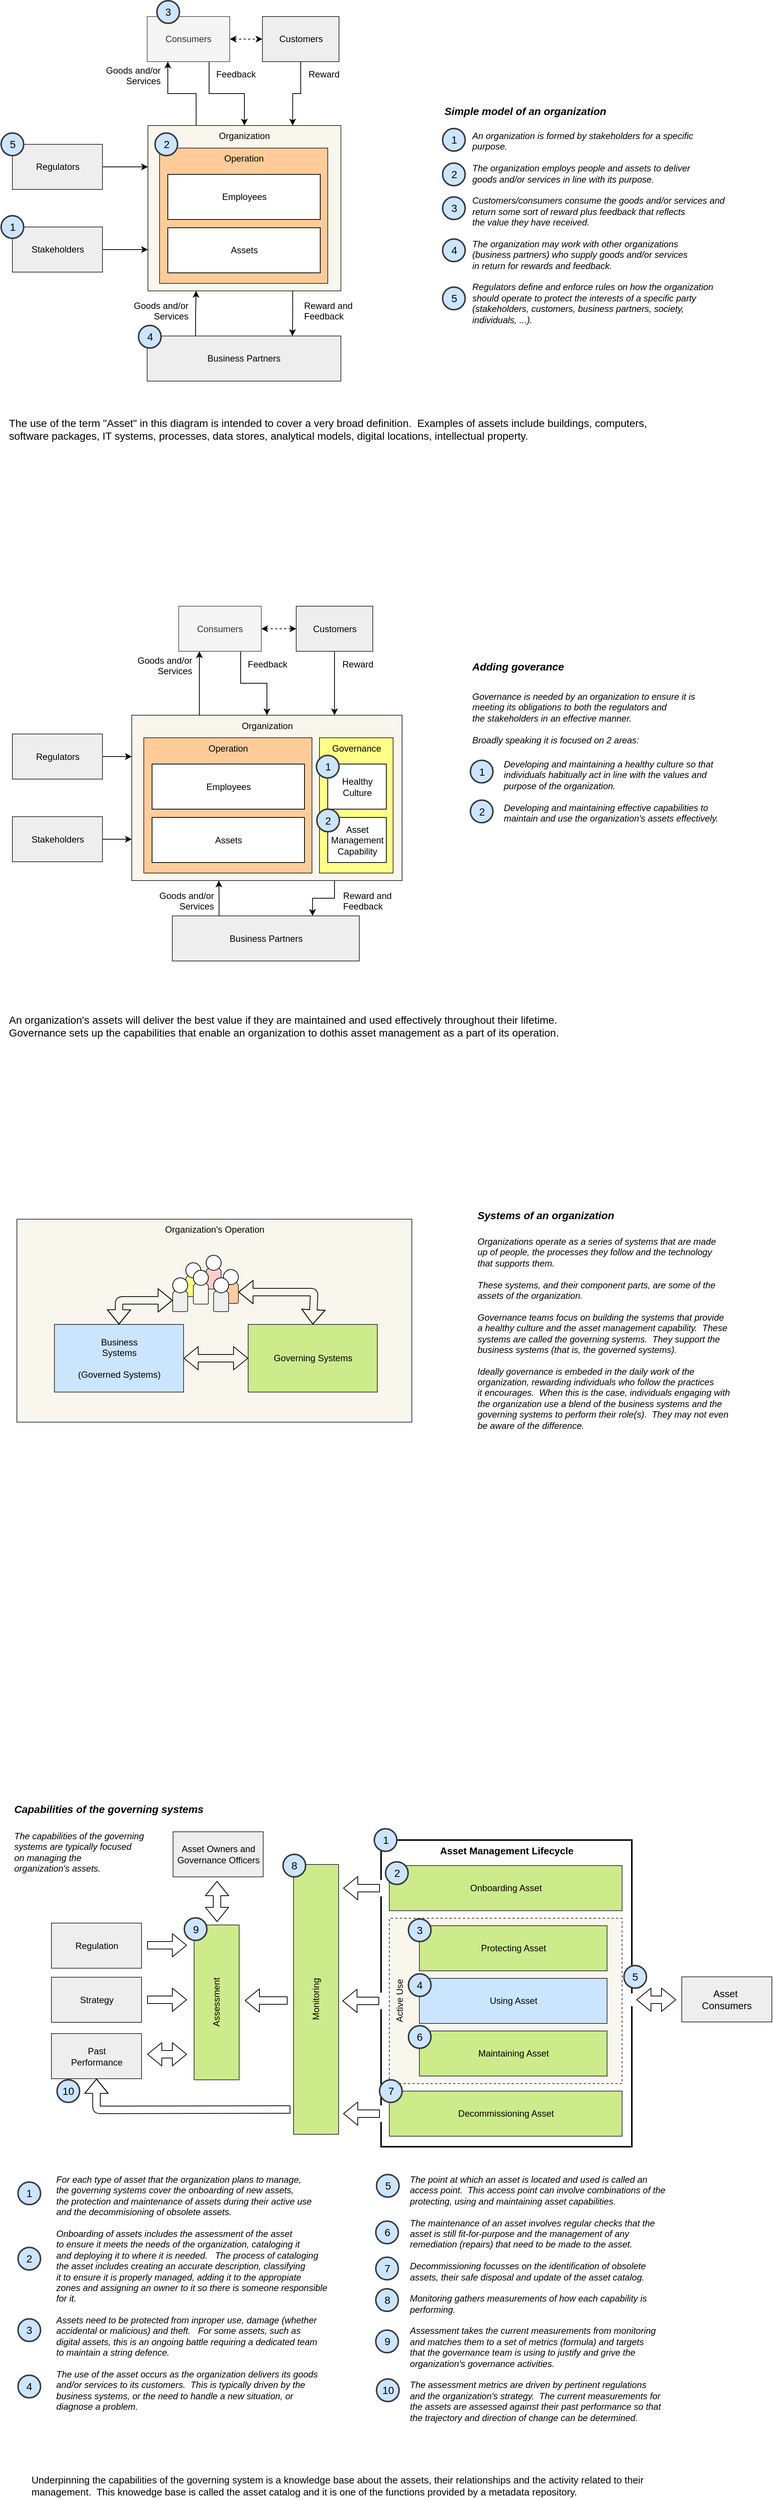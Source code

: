 <mxfile version="10.6.7" type="device"><diagram id="cwE5xwwOOSjMyfCHXkAS" name="Inside Governing Systems"><mxGraphModel dx="1074" dy="-262" grid="1" gridSize="10" guides="1" tooltips="1" connect="1" arrows="1" fold="1" page="1" pageScale="1" pageWidth="1169" pageHeight="827" math="0" shadow="0"><root><mxCell id="0"/><mxCell id="1" parent="0"/><mxCell id="BjvAErjc32F0_yXWvWnv-194" style="edgeStyle=orthogonalEdgeStyle;rounded=0;orthogonalLoop=1;jettySize=auto;html=1;exitX=0.5;exitY=1;exitDx=0;exitDy=0;entryX=0.75;entryY=0;entryDx=0;entryDy=0;startArrow=none;startFill=0;strokeColor=#000000;fontSize=13;" parent="1" source="BjvAErjc32F0_yXWvWnv-193" target="BjvAErjc32F0_yXWvWnv-106" edge="1"><mxGeometry relative="1" as="geometry"/></mxCell><mxCell id="BjvAErjc32F0_yXWvWnv-193" value="Customers" style="rounded=0;whiteSpace=wrap;html=1;strokeColor=#36393d;strokeWidth=1;fillColor=#eeeeee;align=center;spacingRight=0;" parent="1" vertex="1"><mxGeometry x="436.5" y="1000" width="102" height="60" as="geometry"/></mxCell><mxCell id="BjvAErjc32F0_yXWvWnv-163" value="" style="shape=flexArrow;endArrow=classic;startArrow=classic;html=1;strokeColor=#000000;fontSize=13;entryX=0.5;entryY=0;entryDx=0;entryDy=0;" parent="1" source="BjvAErjc32F0_yXWvWnv-166" target="BjvAErjc32F0_yXWvWnv-165" edge="1"><mxGeometry width="50" height="50" relative="1" as="geometry"><mxPoint x="192.5" y="4140.5" as="sourcePoint"/><mxPoint x="242.5" y="4090.5" as="targetPoint"/></mxGeometry></mxCell><mxCell id="BjvAErjc32F0_yXWvWnv-165" value="" style="rounded=0;whiteSpace=wrap;html=1;strokeColor=none;strokeWidth=1;fontSize=13;align=center;" parent="1" vertex="1"><mxGeometry x="356" y="3535" width="40" height="20" as="geometry"/></mxCell><mxCell id="BjvAErjc32F0_yXWvWnv-166" value="" style="rounded=0;whiteSpace=wrap;html=1;strokeColor=none;strokeWidth=1;fontSize=13;align=center;" parent="1" vertex="1"><mxGeometry x="356" y="3460.5" width="40" height="20" as="geometry"/></mxCell><mxCell id="BjvAErjc32F0_yXWvWnv-161" value="Asset Management Lifecycle" style="rounded=0;whiteSpace=wrap;html=1;strokeColor=#000000;strokeWidth=2;fontSize=13;align=center;verticalAlign=top;fontStyle=1" parent="1" vertex="1"><mxGeometry x="594.5" y="3426" width="334" height="408" as="geometry"/></mxCell><mxCell id="BjvAErjc32F0_yXWvWnv-126" value="Organization's Operation" style="rounded=0;whiteSpace=wrap;html=1;strokeColor=#36393d;strokeWidth=1;verticalAlign=top;fillColor=#f9f7ed;" parent="1" vertex="1"><mxGeometry x="109.5" y="2600" width="526" height="270" as="geometry"/></mxCell><mxCell id="BjvAErjc32F0_yXWvWnv-67" value="" style="strokeWidth=1;html=1;shape=mxgraph.flowchart.delay;whiteSpace=wrap;rotation=-90;fillColor=#ffcc99;strokeColor=#36393d;" parent="1" vertex="1"><mxGeometry x="379.5" y="2687" width="30" height="20" as="geometry"/></mxCell><mxCell id="BjvAErjc32F0_yXWvWnv-68" value="" style="ellipse;whiteSpace=wrap;html=1;aspect=fixed;strokeColor=#000000;" parent="1" vertex="1"><mxGeometry x="384.5" y="2667" width="20" height="20" as="geometry"/></mxCell><mxCell id="BjvAErjc32F0_yXWvWnv-63" value="" style="strokeWidth=1;html=1;shape=mxgraph.flowchart.delay;whiteSpace=wrap;rotation=-90;fillColor=#ffcccc;strokeColor=#36393d;" parent="1" vertex="1"><mxGeometry x="356.5" y="2668" width="30" height="20" as="geometry"/></mxCell><mxCell id="BjvAErjc32F0_yXWvWnv-64" value="" style="ellipse;whiteSpace=wrap;html=1;aspect=fixed;strokeColor=#000000;" parent="1" vertex="1"><mxGeometry x="361.5" y="2648" width="20" height="20" as="geometry"/></mxCell><mxCell id="BjvAErjc32F0_yXWvWnv-50" value="" style="rounded=0;whiteSpace=wrap;html=1;rotation=-90;strokeColor=none;" parent="1" vertex="1"><mxGeometry x="589.5" y="3482.5" width="22" height="15" as="geometry"/></mxCell><mxCell id="BjvAErjc32F0_yXWvWnv-51" value="" style="shape=flexArrow;endArrow=classic;html=1;entryX=0.5;entryY=1;entryDx=0;entryDy=0;exitX=0.5;exitY=0;exitDx=0;exitDy=0;strokeColor=#000000;" parent="1" source="BjvAErjc32F0_yXWvWnv-50" target="BjvAErjc32F0_yXWvWnv-52" edge="1"><mxGeometry width="50" height="50" relative="1" as="geometry"><mxPoint x="556.5" y="3371" as="sourcePoint"/><mxPoint x="613.5" y="3371" as="targetPoint"/></mxGeometry></mxCell><mxCell id="BjvAErjc32F0_yXWvWnv-52" value="" style="rounded=0;whiteSpace=wrap;html=1;rotation=-90;strokeColor=none;" parent="1" vertex="1"><mxGeometry x="525.5" y="3482.5" width="22" height="15" as="geometry"/></mxCell><mxCell id="BjvAErjc32F0_yXWvWnv-47" value="" style="rounded=0;whiteSpace=wrap;html=1;rotation=-90;strokeColor=none;" parent="1" vertex="1"><mxGeometry x="588.5" y="3632.5" width="22" height="15" as="geometry"/></mxCell><mxCell id="BjvAErjc32F0_yXWvWnv-48" value="" style="shape=flexArrow;endArrow=classic;html=1;entryX=0.5;entryY=1;entryDx=0;entryDy=0;exitX=0.5;exitY=0;exitDx=0;exitDy=0;strokeColor=#000000;" parent="1" source="BjvAErjc32F0_yXWvWnv-47" target="BjvAErjc32F0_yXWvWnv-49" edge="1"><mxGeometry width="50" height="50" relative="1" as="geometry"><mxPoint x="555.5" y="3521" as="sourcePoint"/><mxPoint x="612.5" y="3521" as="targetPoint"/></mxGeometry></mxCell><mxCell id="BjvAErjc32F0_yXWvWnv-49" value="" style="rounded=0;whiteSpace=wrap;html=1;rotation=-90;strokeColor=none;" parent="1" vertex="1"><mxGeometry x="524.5" y="3632.5" width="22" height="15" as="geometry"/></mxCell><mxCell id="BjvAErjc32F0_yXWvWnv-17" value="" style="rounded=0;whiteSpace=wrap;html=1;rotation=-90;strokeColor=none;" parent="1" vertex="1"><mxGeometry x="260.5" y="3632" width="290" height="15" as="geometry"/></mxCell><mxCell id="BjvAErjc32F0_yXWvWnv-18" value="" style="rounded=0;whiteSpace=wrap;html=1;rotation=-90;strokeColor=none;" parent="1" vertex="1"><mxGeometry x="332.5" y="3632" width="290" height="15" as="geometry"/></mxCell><mxCell id="BjvAErjc32F0_yXWvWnv-31" value="" style="rounded=0;whiteSpace=wrap;html=1;rotation=-90;strokeColor=none;" parent="1" vertex="1"><mxGeometry x="589.5" y="3782.5" width="22" height="15" as="geometry"/></mxCell><mxCell id="BjvAErjc32F0_yXWvWnv-32" value="" style="shape=flexArrow;endArrow=classic;html=1;entryX=0.5;entryY=1;entryDx=0;entryDy=0;exitX=0.5;exitY=0;exitDx=0;exitDy=0;strokeColor=#000000;" parent="1" source="BjvAErjc32F0_yXWvWnv-31" target="BjvAErjc32F0_yXWvWnv-33" edge="1"><mxGeometry width="50" height="50" relative="1" as="geometry"><mxPoint x="556.5" y="3671" as="sourcePoint"/><mxPoint x="613.5" y="3671" as="targetPoint"/></mxGeometry></mxCell><mxCell id="BjvAErjc32F0_yXWvWnv-33" value="" style="rounded=0;whiteSpace=wrap;html=1;rotation=-90;strokeColor=none;" parent="1" vertex="1"><mxGeometry x="525.5" y="3782.5" width="22" height="15" as="geometry"/></mxCell><mxCell id="BjvAErjc32F0_yXWvWnv-9" value="" style="rounded=0;whiteSpace=wrap;html=1;rotation=-90;strokeColor=none;" parent="1" vertex="1"><mxGeometry x="130.5" y="3631" width="290" height="15" as="geometry"/></mxCell><mxCell id="BjvAErjc32F0_yXWvWnv-1" value="Onboarding Asset" style="rounded=0;whiteSpace=wrap;html=1;fillColor=#cdeb8b;strokeColor=#36393d;" parent="1" vertex="1"><mxGeometry x="605.5" y="3460" width="310" height="60" as="geometry"/></mxCell><mxCell id="BjvAErjc32F0_yXWvWnv-2" value="Decommissioning Asset" style="rounded=0;whiteSpace=wrap;html=1;fillColor=#cdeb8b;strokeColor=#36393d;" parent="1" vertex="1"><mxGeometry x="605.5" y="3760" width="310" height="60" as="geometry"/></mxCell><mxCell id="BjvAErjc32F0_yXWvWnv-3" value="Active Use" style="rounded=0;whiteSpace=wrap;html=1;verticalAlign=top;dashed=1;rotation=-90;fillColor=#f9f7ed;strokeColor=#36393d;" parent="1" vertex="1"><mxGeometry x="650.5" y="3485" width="220" height="310" as="geometry"/></mxCell><mxCell id="BjvAErjc32F0_yXWvWnv-5" value="" style="shape=flexArrow;endArrow=classic;html=1;entryX=0.75;entryY=0;entryDx=0;entryDy=0;exitX=0.75;exitY=1;exitDx=0;exitDy=0;" parent="1" source="BjvAErjc32F0_yXWvWnv-9" target="BjvAErjc32F0_yXWvWnv-12" edge="1"><mxGeometry width="50" height="50" relative="1" as="geometry"><mxPoint x="348.5" y="3853.5" as="sourcePoint"/><mxPoint x="398.5" y="3803.5" as="targetPoint"/></mxGeometry></mxCell><mxCell id="BjvAErjc32F0_yXWvWnv-6" value="Regulation" style="rounded=0;whiteSpace=wrap;html=1;fillColor=#eeeeee;strokeColor=#36393d;" parent="1" vertex="1"><mxGeometry x="155.5" y="3536.5" width="120" height="60" as="geometry"/></mxCell><mxCell id="BjvAErjc32F0_yXWvWnv-7" value="Strategy" style="rounded=0;whiteSpace=wrap;html=1;fillColor=#eeeeee;strokeColor=#36393d;" parent="1" vertex="1"><mxGeometry x="155.5" y="3608.5" width="120" height="60" as="geometry"/></mxCell><mxCell id="BjvAErjc32F0_yXWvWnv-8" value="Past&lt;br&gt;Performance&lt;br&gt;" style="rounded=0;whiteSpace=wrap;html=1;fillColor=#eeeeee;strokeColor=#36393d;" parent="1" vertex="1"><mxGeometry x="155.5" y="3683.5" width="120" height="60" as="geometry"/></mxCell><mxCell id="BjvAErjc32F0_yXWvWnv-10" value="" style="shape=flexArrow;endArrow=classic;html=1;entryX=0.5;entryY=0;entryDx=0;entryDy=0;exitX=0.5;exitY=1;exitDx=0;exitDy=0;" parent="1" source="BjvAErjc32F0_yXWvWnv-9" target="BjvAErjc32F0_yXWvWnv-12" edge="1"><mxGeometry width="50" height="50" relative="1" as="geometry"><mxPoint x="301.5" y="3576.5" as="sourcePoint"/><mxPoint x="358.5" y="3576.5" as="targetPoint"/></mxGeometry></mxCell><mxCell id="BjvAErjc32F0_yXWvWnv-12" value="" style="rounded=0;whiteSpace=wrap;html=1;rotation=-90;strokeColor=none;" parent="1" vertex="1"><mxGeometry x="198.5" y="3631" width="290" height="15" as="geometry"/></mxCell><mxCell id="BjvAErjc32F0_yXWvWnv-4" value="Assessment" style="rounded=0;whiteSpace=wrap;html=1;rotation=-90;fillColor=#cdeb8b;strokeColor=#36393d;" parent="1" vertex="1"><mxGeometry x="272.5" y="3612" width="206" height="60" as="geometry"/></mxCell><mxCell id="BjvAErjc32F0_yXWvWnv-13" value="Using Asset" style="rounded=0;whiteSpace=wrap;html=1;strokeColor=#36393d;fillColor=#cce5ff;" parent="1" vertex="1"><mxGeometry x="645.5" y="3610" width="250" height="60" as="geometry"/></mxCell><mxCell id="BjvAErjc32F0_yXWvWnv-14" value="Maintaining Asset" style="rounded=0;whiteSpace=wrap;html=1;strokeColor=#36393d;fillColor=#cdeb8b;" parent="1" vertex="1"><mxGeometry x="645.5" y="3680" width="250" height="60" as="geometry"/></mxCell><mxCell id="BjvAErjc32F0_yXWvWnv-15" value="Protecting Asset" style="rounded=0;whiteSpace=wrap;html=1;strokeColor=#36393d;fillColor=#cdeb8b;" parent="1" vertex="1"><mxGeometry x="645.5" y="3540" width="250" height="60" as="geometry"/></mxCell><mxCell id="BjvAErjc32F0_yXWvWnv-16" value="Monitoring" style="rounded=0;whiteSpace=wrap;html=1;rotation=-90;fillColor=#cdeb8b;strokeColor=#36393d;" parent="1" vertex="1"><mxGeometry x="328.5" y="3608" width="359" height="60" as="geometry"/></mxCell><mxCell id="BjvAErjc32F0_yXWvWnv-37" value="" style="shape=flexArrow;endArrow=classic;html=1;entryX=0.5;entryY=1;entryDx=0;entryDy=0;exitX=0;exitY=0.25;exitDx=0;exitDy=0;" parent="1" source="BjvAErjc32F0_yXWvWnv-18" target="BjvAErjc32F0_yXWvWnv-8" edge="1"><mxGeometry width="50" height="50" relative="1" as="geometry"><mxPoint x="159.5" y="3890" as="sourcePoint"/><mxPoint x="209.5" y="3840" as="targetPoint"/><Array as="points"><mxPoint x="215.5" y="3785"/></Array></mxGeometry></mxCell><mxCell id="BjvAErjc32F0_yXWvWnv-38" value="Business&lt;br&gt;Systems&lt;br&gt;&lt;br&gt;(Governed Systems)&lt;br&gt;" style="rounded=0;whiteSpace=wrap;html=1;strokeColor=#36393d;fillColor=#cce5ff;" parent="1" vertex="1"><mxGeometry x="159.5" y="2740" width="172" height="90" as="geometry"/></mxCell><mxCell id="BjvAErjc32F0_yXWvWnv-39" value="Governing Systems&lt;br&gt;" style="rounded=0;whiteSpace=wrap;html=1;strokeColor=#36393d;fillColor=#cdeb8b;" parent="1" vertex="1"><mxGeometry x="417.5" y="2740" width="172" height="90" as="geometry"/></mxCell><mxCell id="BjvAErjc32F0_yXWvWnv-53" value="" style="shape=flexArrow;endArrow=classic;startArrow=classic;html=1;strokeColor=#000000;entryX=0.25;entryY=0;entryDx=0;entryDy=0;exitX=0.25;exitY=1;exitDx=0;exitDy=0;" parent="1" source="BjvAErjc32F0_yXWvWnv-9" target="BjvAErjc32F0_yXWvWnv-12" edge="1"><mxGeometry width="50" height="50" relative="1" as="geometry"><mxPoint x="159.5" y="3888" as="sourcePoint"/><mxPoint x="209.5" y="3838" as="targetPoint"/></mxGeometry></mxCell><mxCell id="BjvAErjc32F0_yXWvWnv-55" value="" style="shape=flexArrow;endArrow=classic;html=1;strokeColor=#000000;entryX=0.5;entryY=1;entryDx=0;entryDy=0;exitX=0.5;exitY=0;exitDx=0;exitDy=0;" parent="1" source="BjvAErjc32F0_yXWvWnv-18" target="BjvAErjc32F0_yXWvWnv-17" edge="1"><mxGeometry width="50" height="50" relative="1" as="geometry"><mxPoint x="159.5" y="3888" as="sourcePoint"/><mxPoint x="209.5" y="3838" as="targetPoint"/></mxGeometry></mxCell><mxCell id="BjvAErjc32F0_yXWvWnv-56" value="" style="shape=flexArrow;endArrow=classic;startArrow=classic;html=1;strokeColor=#000000;entryX=0;entryY=0.5;entryDx=0;entryDy=0;" parent="1" source="BjvAErjc32F0_yXWvWnv-38" target="BjvAErjc32F0_yXWvWnv-39" edge="1"><mxGeometry width="50" height="50" relative="1" as="geometry"><mxPoint x="-24.5" y="3440" as="sourcePoint"/><mxPoint x="405.5" y="2840" as="targetPoint"/></mxGeometry></mxCell><mxCell id="BjvAErjc32F0_yXWvWnv-58" value="" style="strokeWidth=1;html=1;shape=mxgraph.flowchart.delay;whiteSpace=wrap;rotation=-90;fillColor=#ffff88;strokeColor=#36393d;" parent="1" vertex="1"><mxGeometry x="329.5" y="2678" width="30" height="20" as="geometry"/></mxCell><mxCell id="BjvAErjc32F0_yXWvWnv-57" value="" style="ellipse;whiteSpace=wrap;html=1;aspect=fixed;strokeColor=#000000;" parent="1" vertex="1"><mxGeometry x="334.5" y="2658" width="20" height="20" as="geometry"/></mxCell><mxCell id="BjvAErjc32F0_yXWvWnv-59" value="" style="strokeWidth=1;html=1;shape=mxgraph.flowchart.delay;whiteSpace=wrap;rotation=-90;fillColor=#f9f7ed;strokeColor=#36393d;" parent="1" vertex="1"><mxGeometry x="339.5" y="2688" width="30" height="20" as="geometry"/></mxCell><mxCell id="BjvAErjc32F0_yXWvWnv-60" value="" style="ellipse;whiteSpace=wrap;html=1;aspect=fixed;strokeColor=#000000;" parent="1" vertex="1"><mxGeometry x="344.5" y="2668" width="20" height="20" as="geometry"/></mxCell><mxCell id="BjvAErjc32F0_yXWvWnv-61" value="" style="strokeWidth=1;html=1;shape=mxgraph.flowchart.delay;whiteSpace=wrap;rotation=-90;fillColor=#eeeeee;strokeColor=#36393d;" parent="1" vertex="1"><mxGeometry x="312" y="2698" width="30" height="20" as="geometry"/></mxCell><mxCell id="BjvAErjc32F0_yXWvWnv-62" value="" style="ellipse;whiteSpace=wrap;html=1;aspect=fixed;strokeColor=#000000;" parent="1" vertex="1"><mxGeometry x="317" y="2678" width="20" height="20" as="geometry"/></mxCell><mxCell id="BjvAErjc32F0_yXWvWnv-65" value="" style="strokeWidth=1;html=1;shape=mxgraph.flowchart.delay;whiteSpace=wrap;rotation=-90;fillColor=#eeeeee;strokeColor=#36393d;" parent="1" vertex="1"><mxGeometry x="366.5" y="2698" width="30" height="20" as="geometry"/></mxCell><mxCell id="BjvAErjc32F0_yXWvWnv-66" value="" style="ellipse;whiteSpace=wrap;html=1;aspect=fixed;strokeColor=#000000;" parent="1" vertex="1"><mxGeometry x="371.5" y="2678" width="20" height="20" as="geometry"/></mxCell><mxCell id="BjvAErjc32F0_yXWvWnv-69" value="" style="shape=flexArrow;endArrow=classic;startArrow=classic;html=1;strokeColor=#000000;entryX=0.5;entryY=0;entryDx=0;entryDy=0;entryPerimeter=0;exitX=0.5;exitY=0;exitDx=0;exitDy=0;" parent="1" source="BjvAErjc32F0_yXWvWnv-38" target="BjvAErjc32F0_yXWvWnv-61" edge="1"><mxGeometry width="50" height="50" relative="1" as="geometry"><mxPoint x="-24.5" y="3380" as="sourcePoint"/><mxPoint x="25.5" y="3330" as="targetPoint"/><Array as="points"><mxPoint x="245.5" y="2708"/></Array></mxGeometry></mxCell><mxCell id="BjvAErjc32F0_yXWvWnv-70" value="" style="shape=flexArrow;endArrow=classic;startArrow=classic;html=1;strokeColor=#000000;entryX=0.5;entryY=1;entryDx=0;entryDy=0;entryPerimeter=0;exitX=0.5;exitY=0;exitDx=0;exitDy=0;" parent="1" source="BjvAErjc32F0_yXWvWnv-39" target="BjvAErjc32F0_yXWvWnv-67" edge="1"><mxGeometry width="50" height="50" relative="1" as="geometry"><mxPoint x="255.5" y="2750" as="sourcePoint"/><mxPoint x="327.5" y="2718" as="targetPoint"/><Array as="points"><mxPoint x="505.5" y="2697"/></Array></mxGeometry></mxCell><mxCell id="BjvAErjc32F0_yXWvWnv-71" value="Asset Management" style="rounded=0;whiteSpace=wrap;html=1;strokeColor=#000000;strokeWidth=1;" parent="1" vertex="1"><mxGeometry x="299.5" y="2049.5" width="120" height="60" as="geometry"/></mxCell><mxCell id="BjvAErjc32F0_yXWvWnv-100" style="edgeStyle=orthogonalEdgeStyle;rounded=0;orthogonalLoop=1;jettySize=auto;html=1;exitX=0.75;exitY=1;exitDx=0;exitDy=0;entryX=0.75;entryY=0;entryDx=0;entryDy=0;startArrow=none;startFill=0;strokeColor=#000000;" parent="1" source="BjvAErjc32F0_yXWvWnv-72" target="BjvAErjc32F0_yXWvWnv-86" edge="1"><mxGeometry relative="1" as="geometry"/></mxCell><mxCell id="BjvAErjc32F0_yXWvWnv-72" value="Organization" style="rounded=0;whiteSpace=wrap;html=1;strokeColor=#36393d;strokeWidth=1;verticalAlign=top;fillColor=#f9f7ed;" parent="1" vertex="1"><mxGeometry x="262.5" y="1929.5" width="360" height="220" as="geometry"/></mxCell><mxCell id="BjvAErjc32F0_yXWvWnv-75" value="Culture" style="rounded=0;whiteSpace=wrap;html=1;strokeColor=#000000;strokeWidth=1;" parent="1" vertex="1"><mxGeometry x="298.5" y="1959.5" width="120" height="60" as="geometry"/></mxCell><mxCell id="BjvAErjc32F0_yXWvWnv-76" value="Operation" style="rounded=0;whiteSpace=wrap;html=1;strokeColor=#36393d;strokeWidth=1;verticalAlign=top;fillColor=#ffcc99;" parent="1" vertex="1"><mxGeometry x="278.5" y="1959.5" width="224" height="180" as="geometry"/></mxCell><mxCell id="BjvAErjc32F0_yXWvWnv-99" style="edgeStyle=orthogonalEdgeStyle;rounded=0;orthogonalLoop=1;jettySize=auto;html=1;exitX=0.25;exitY=0;exitDx=0;exitDy=0;entryX=0.322;entryY=1;entryDx=0;entryDy=0;entryPerimeter=0;startArrow=none;startFill=0;strokeColor=#000000;" parent="1" source="BjvAErjc32F0_yXWvWnv-86" target="BjvAErjc32F0_yXWvWnv-72" edge="1"><mxGeometry relative="1" as="geometry"/></mxCell><mxCell id="BjvAErjc32F0_yXWvWnv-86" value="Business Partners" style="rounded=0;whiteSpace=wrap;html=1;strokeColor=#36393d;strokeWidth=1;fillColor=#eeeeee;" parent="1" vertex="1"><mxGeometry x="316.5" y="2196.5" width="249" height="60" as="geometry"/></mxCell><mxCell id="BjvAErjc32F0_yXWvWnv-90" style="edgeStyle=orthogonalEdgeStyle;rounded=0;orthogonalLoop=1;jettySize=auto;html=1;exitX=1;exitY=0.5;exitDx=0;exitDy=0;entryX=0;entryY=0.75;entryDx=0;entryDy=0;strokeColor=#000000;" parent="1" source="BjvAErjc32F0_yXWvWnv-87" target="BjvAErjc32F0_yXWvWnv-72" edge="1"><mxGeometry relative="1" as="geometry"/></mxCell><mxCell id="BjvAErjc32F0_yXWvWnv-87" value="Stakeholders&lt;br&gt;" style="rounded=0;whiteSpace=wrap;html=1;strokeColor=#36393d;strokeWidth=1;fillColor=#eeeeee;" parent="1" vertex="1"><mxGeometry x="103.5" y="2064.5" width="120" height="60" as="geometry"/></mxCell><mxCell id="BjvAErjc32F0_yXWvWnv-89" style="edgeStyle=orthogonalEdgeStyle;rounded=0;orthogonalLoop=1;jettySize=auto;html=1;exitX=1;exitY=0.5;exitDx=0;exitDy=0;entryX=0;entryY=0.25;entryDx=0;entryDy=0;strokeColor=#000000;" parent="1" source="BjvAErjc32F0_yXWvWnv-88" target="BjvAErjc32F0_yXWvWnv-72" edge="1"><mxGeometry relative="1" as="geometry"/></mxCell><mxCell id="BjvAErjc32F0_yXWvWnv-88" value="Regulators&lt;br&gt;" style="rounded=0;whiteSpace=wrap;html=1;strokeColor=#36393d;strokeWidth=1;fillColor=#eeeeee;" parent="1" vertex="1"><mxGeometry x="103.5" y="1954.5" width="120" height="60" as="geometry"/></mxCell><mxCell id="BjvAErjc32F0_yXWvWnv-91" value="Employees" style="rounded=0;whiteSpace=wrap;html=1;strokeColor=#000000;strokeWidth=1;" parent="1" vertex="1"><mxGeometry x="289.5" y="1994.5" width="203" height="60" as="geometry"/></mxCell><mxCell id="BjvAErjc32F0_yXWvWnv-92" value="Assets&lt;br&gt;" style="rounded=0;whiteSpace=wrap;html=1;strokeColor=#000000;strokeWidth=1;" parent="1" vertex="1"><mxGeometry x="289.5" y="2065.5" width="203" height="60" as="geometry"/></mxCell><mxCell id="BjvAErjc32F0_yXWvWnv-95" value="Governance" style="rounded=0;whiteSpace=wrap;html=1;strokeColor=#36393d;strokeWidth=1;verticalAlign=top;fillColor=#ffff88;" parent="1" vertex="1"><mxGeometry x="512.5" y="1959.5" width="98" height="180" as="geometry"/></mxCell><mxCell id="BjvAErjc32F0_yXWvWnv-96" value="Healthy&lt;br&gt;Culture" style="rounded=0;whiteSpace=wrap;html=1;strokeColor=#000000;strokeWidth=1;" parent="1" vertex="1"><mxGeometry x="523.5" y="1994.5" width="78" height="60" as="geometry"/></mxCell><mxCell id="BjvAErjc32F0_yXWvWnv-97" value="Asset&lt;br&gt;Management&lt;br&gt;Capability&lt;br&gt;" style="rounded=0;whiteSpace=wrap;html=1;strokeColor=#000000;strokeWidth=1;" parent="1" vertex="1"><mxGeometry x="523.5" y="2065.5" width="78" height="60" as="geometry"/></mxCell><mxCell id="BjvAErjc32F0_yXWvWnv-101" value="Goods and/or&lt;br&gt;Services&lt;br&gt;" style="text;html=1;resizable=0;points=[];autosize=1;align=right;verticalAlign=top;spacingTop=-4;" parent="1" vertex="1"><mxGeometry x="282.5" y="2159.5" width="90" height="30" as="geometry"/></mxCell><mxCell id="BjvAErjc32F0_yXWvWnv-102" value="Reward and&lt;br&gt;Feedback&lt;br&gt;" style="text;html=1;resizable=0;points=[];autosize=1;align=left;verticalAlign=top;spacingTop=-4;" parent="1" vertex="1"><mxGeometry x="541.5" y="2159.5" width="80" height="30" as="geometry"/></mxCell><mxCell id="BjvAErjc32F0_yXWvWnv-103" value="Asset Management" style="rounded=0;whiteSpace=wrap;html=1;strokeColor=#000000;strokeWidth=1;" parent="1" vertex="1"><mxGeometry x="320.5" y="1265" width="120" height="60" as="geometry"/></mxCell><mxCell id="BjvAErjc32F0_yXWvWnv-104" style="edgeStyle=orthogonalEdgeStyle;rounded=0;orthogonalLoop=1;jettySize=auto;html=1;exitX=0.25;exitY=0;exitDx=0;exitDy=0;entryX=0.25;entryY=1;entryDx=0;entryDy=0;strokeColor=#000000;" parent="1" source="BjvAErjc32F0_yXWvWnv-106" target="BjvAErjc32F0_yXWvWnv-111" edge="1"><mxGeometry relative="1" as="geometry"/></mxCell><mxCell id="BjvAErjc32F0_yXWvWnv-105" style="edgeStyle=orthogonalEdgeStyle;rounded=0;orthogonalLoop=1;jettySize=auto;html=1;exitX=0.75;exitY=1;exitDx=0;exitDy=0;entryX=0.75;entryY=0;entryDx=0;entryDy=0;startArrow=none;startFill=0;strokeColor=#000000;" parent="1" source="BjvAErjc32F0_yXWvWnv-106" target="BjvAErjc32F0_yXWvWnv-114" edge="1"><mxGeometry relative="1" as="geometry"/></mxCell><mxCell id="BjvAErjc32F0_yXWvWnv-106" value="Organization" style="rounded=0;whiteSpace=wrap;html=1;strokeColor=#36393d;strokeWidth=1;verticalAlign=top;fillColor=#f9f7ed;" parent="1" vertex="1"><mxGeometry x="284" y="1145" width="257" height="220" as="geometry"/></mxCell><mxCell id="BjvAErjc32F0_yXWvWnv-107" value="Culture" style="rounded=0;whiteSpace=wrap;html=1;strokeColor=#000000;strokeWidth=1;" parent="1" vertex="1"><mxGeometry x="319.5" y="1175" width="120" height="60" as="geometry"/></mxCell><mxCell id="BjvAErjc32F0_yXWvWnv-108" value="Operation" style="rounded=0;whiteSpace=wrap;html=1;strokeColor=#36393d;strokeWidth=1;verticalAlign=top;fillColor=#ffcc99;" parent="1" vertex="1"><mxGeometry x="299.5" y="1175" width="224" height="180" as="geometry"/></mxCell><mxCell id="BjvAErjc32F0_yXWvWnv-109" value="Goods and/or&lt;br&gt;Services&lt;br&gt;" style="text;html=1;resizable=0;points=[];autosize=1;align=right;verticalAlign=top;spacingTop=-4;" parent="1" vertex="1"><mxGeometry x="211.5" y="1062" width="90" height="30" as="geometry"/></mxCell><mxCell id="BjvAErjc32F0_yXWvWnv-110" style="edgeStyle=orthogonalEdgeStyle;rounded=0;orthogonalLoop=1;jettySize=auto;html=1;exitX=0.75;exitY=1;exitDx=0;exitDy=0;entryX=0.5;entryY=0;entryDx=0;entryDy=0;strokeColor=#000000;" parent="1" source="BjvAErjc32F0_yXWvWnv-111" target="BjvAErjc32F0_yXWvWnv-106" edge="1"><mxGeometry relative="1" as="geometry"/></mxCell><mxCell id="BjvAErjc32F0_yXWvWnv-195" style="edgeStyle=orthogonalEdgeStyle;rounded=0;orthogonalLoop=1;jettySize=auto;html=1;exitX=1;exitY=0.5;exitDx=0;exitDy=0;entryX=0;entryY=0.5;entryDx=0;entryDy=0;startArrow=classic;startFill=1;strokeColor=#000000;fontSize=13;dashed=1;" parent="1" source="BjvAErjc32F0_yXWvWnv-111" target="BjvAErjc32F0_yXWvWnv-193" edge="1"><mxGeometry relative="1" as="geometry"/></mxCell><mxCell id="BjvAErjc32F0_yXWvWnv-111" value="Consumers" style="rounded=0;whiteSpace=wrap;html=1;strokeColor=#666666;strokeWidth=1;fillColor=#f5f5f5;fontColor=#333333;" parent="1" vertex="1"><mxGeometry x="283" y="1000" width="110" height="60" as="geometry"/></mxCell><mxCell id="BjvAErjc32F0_yXWvWnv-112" value="Feedback&lt;br&gt;" style="text;html=1;resizable=0;points=[];autosize=1;align=left;verticalAlign=top;spacingTop=-4;" parent="1" vertex="1"><mxGeometry x="372.5" y="1067" width="70" height="20" as="geometry"/></mxCell><mxCell id="BjvAErjc32F0_yXWvWnv-113" style="edgeStyle=orthogonalEdgeStyle;rounded=0;orthogonalLoop=1;jettySize=auto;html=1;exitX=0.25;exitY=0;exitDx=0;exitDy=0;entryX=0.25;entryY=1;entryDx=0;entryDy=0;startArrow=none;startFill=0;strokeColor=#000000;" parent="1" source="BjvAErjc32F0_yXWvWnv-114" target="BjvAErjc32F0_yXWvWnv-106" edge="1"><mxGeometry relative="1" as="geometry"/></mxCell><mxCell id="BjvAErjc32F0_yXWvWnv-114" value="Business Partners" style="rounded=0;whiteSpace=wrap;html=1;strokeColor=#36393d;strokeWidth=1;fillColor=#eeeeee;" parent="1" vertex="1"><mxGeometry x="283" y="1425" width="258" height="60" as="geometry"/></mxCell><mxCell id="BjvAErjc32F0_yXWvWnv-115" style="edgeStyle=orthogonalEdgeStyle;rounded=0;orthogonalLoop=1;jettySize=auto;html=1;exitX=1;exitY=0.5;exitDx=0;exitDy=0;entryX=0;entryY=0.75;entryDx=0;entryDy=0;strokeColor=#000000;" parent="1" source="BjvAErjc32F0_yXWvWnv-116" target="BjvAErjc32F0_yXWvWnv-106" edge="1"><mxGeometry relative="1" as="geometry"/></mxCell><mxCell id="BjvAErjc32F0_yXWvWnv-116" value="Stakeholders&lt;br&gt;" style="rounded=0;whiteSpace=wrap;html=1;strokeColor=#36393d;strokeWidth=1;fillColor=#eeeeee;" parent="1" vertex="1"><mxGeometry x="103.5" y="1280" width="120" height="60" as="geometry"/></mxCell><mxCell id="BjvAErjc32F0_yXWvWnv-117" style="edgeStyle=orthogonalEdgeStyle;rounded=0;orthogonalLoop=1;jettySize=auto;html=1;exitX=1;exitY=0.5;exitDx=0;exitDy=0;entryX=0;entryY=0.25;entryDx=0;entryDy=0;strokeColor=#000000;" parent="1" source="BjvAErjc32F0_yXWvWnv-118" target="BjvAErjc32F0_yXWvWnv-106" edge="1"><mxGeometry relative="1" as="geometry"/></mxCell><mxCell id="BjvAErjc32F0_yXWvWnv-118" value="Regulators&lt;br&gt;" style="rounded=0;whiteSpace=wrap;html=1;strokeColor=#36393d;strokeWidth=1;fillColor=#eeeeee;" parent="1" vertex="1"><mxGeometry x="103.5" y="1170" width="120" height="60" as="geometry"/></mxCell><mxCell id="BjvAErjc32F0_yXWvWnv-119" value="Employees" style="rounded=0;whiteSpace=wrap;html=1;strokeColor=#000000;strokeWidth=1;" parent="1" vertex="1"><mxGeometry x="310.5" y="1210" width="203" height="60" as="geometry"/></mxCell><mxCell id="BjvAErjc32F0_yXWvWnv-120" value="Assets&lt;br&gt;" style="rounded=0;whiteSpace=wrap;html=1;strokeColor=#000000;strokeWidth=1;" parent="1" vertex="1"><mxGeometry x="310.5" y="1281" width="203" height="60" as="geometry"/></mxCell><mxCell id="BjvAErjc32F0_yXWvWnv-124" value="Goods and/or&lt;br&gt;Services&lt;br&gt;" style="text;html=1;resizable=0;points=[];autosize=1;align=right;verticalAlign=top;spacingTop=-4;" parent="1" vertex="1"><mxGeometry x="248.5" y="1375" width="90" height="30" as="geometry"/></mxCell><mxCell id="BjvAErjc32F0_yXWvWnv-125" value="Reward and&lt;br&gt;Feedback&lt;br&gt;" style="text;html=1;resizable=0;points=[];autosize=1;align=left;verticalAlign=top;spacingTop=-4;" parent="1" vertex="1"><mxGeometry x="489.5" y="1375" width="80" height="30" as="geometry"/></mxCell><mxCell id="BjvAErjc32F0_yXWvWnv-128" value="&lt;span&gt;An organization is formed by stakeholders for a specific&lt;/span&gt;&lt;br&gt;&lt;span&gt;purpose.&lt;br&gt;&lt;/span&gt;&lt;br&gt;&lt;span&gt;The organization employs people and assets to deliver&lt;br&gt;goods and/or services in line with its purpose.&lt;br&gt;&lt;/span&gt;&lt;br&gt;&lt;span&gt;Customers/consumers consume the goods and/or services and&lt;br&gt;return some sort of reward plus feedback that reflects&lt;br&gt;the value they have received.&lt;br&gt;&lt;/span&gt;&lt;br&gt;&lt;span&gt;The organization may work with other organizations&lt;br&gt;(business partners) who supply goods and/or services&lt;br&gt;in return for rewards and feedback.&lt;br&gt;&lt;/span&gt;&lt;br&gt;&lt;span&gt;Regulators define and enforce rules on how the organization &lt;br&gt;should operate to protect the interests of a specific party &lt;br&gt;(stakeholders, customers, business partners, society,&lt;br&gt;individuals, ...).&lt;/span&gt;&lt;br&gt;" style="text;html=1;resizable=1;points=[];autosize=1;align=left;verticalAlign=top;spacingTop=-4;container=0;imageAspect=0;overflow=visible;fontStyle=2" parent="1" vertex="1"><mxGeometry x="713.5" y="1149" width="350" height="250" as="geometry"/></mxCell><mxCell id="BjvAErjc32F0_yXWvWnv-131" value="Simple model of an organization" style="text;html=1;fontStyle=3;fontSize=14;" parent="1" vertex="1"><mxGeometry x="676.5" y="1111" width="227" height="30" as="geometry"/></mxCell><mxCell id="BjvAErjc32F0_yXWvWnv-132" value="&lt;div style=&quot;text-align: center&quot;&gt;&lt;span&gt;1&lt;/span&gt;&lt;/div&gt;" style="ellipse;whiteSpace=wrap;html=1;aspect=fixed;strokeColor=#36393d;strokeWidth=2;fontSize=14;align=center;fillColor=#cce5ff;" parent="1" vertex="1"><mxGeometry x="676.5" y="1149" width="30" height="30" as="geometry"/></mxCell><mxCell id="BjvAErjc32F0_yXWvWnv-133" value="&lt;div style=&quot;text-align: center&quot;&gt;&lt;span&gt;2&lt;/span&gt;&lt;/div&gt;" style="ellipse;whiteSpace=wrap;html=1;aspect=fixed;strokeColor=#36393d;strokeWidth=2;fontSize=14;align=center;fillColor=#cce5ff;" parent="1" vertex="1"><mxGeometry x="676.5" y="1195" width="30" height="30" as="geometry"/></mxCell><mxCell id="BjvAErjc32F0_yXWvWnv-134" value="&lt;div style=&quot;text-align: center&quot;&gt;&lt;span&gt;3&lt;/span&gt;&lt;/div&gt;" style="ellipse;whiteSpace=wrap;html=1;aspect=fixed;strokeColor=#36393d;strokeWidth=2;fontSize=14;align=center;fillColor=#cce5ff;" parent="1" vertex="1"><mxGeometry x="676.5" y="1240" width="30" height="30" as="geometry"/></mxCell><mxCell id="BjvAErjc32F0_yXWvWnv-135" value="&lt;div style=&quot;text-align: center&quot;&gt;&lt;span&gt;4&lt;/span&gt;&lt;/div&gt;" style="ellipse;whiteSpace=wrap;html=1;aspect=fixed;strokeColor=#36393d;strokeWidth=2;fontSize=14;align=center;fillColor=#cce5ff;" parent="1" vertex="1"><mxGeometry x="676.5" y="1296" width="30" height="30" as="geometry"/></mxCell><mxCell id="BjvAErjc32F0_yXWvWnv-136" value="&lt;div style=&quot;text-align: center&quot;&gt;&lt;span&gt;5&lt;/span&gt;&lt;/div&gt;" style="ellipse;whiteSpace=wrap;html=1;aspect=fixed;strokeColor=#36393d;strokeWidth=2;fontSize=14;align=center;fillColor=#cce5ff;" parent="1" vertex="1"><mxGeometry x="676.5" y="1360" width="30" height="30" as="geometry"/></mxCell><mxCell id="BjvAErjc32F0_yXWvWnv-137" value="&lt;div style=&quot;text-align: center&quot;&gt;&lt;span&gt;1&lt;/span&gt;&lt;/div&gt;" style="ellipse;whiteSpace=wrap;html=1;aspect=fixed;strokeColor=#36393d;strokeWidth=2;fontSize=14;align=center;fillColor=#cce5ff;" parent="1" vertex="1"><mxGeometry x="88.5" y="1265" width="30" height="30" as="geometry"/></mxCell><mxCell id="BjvAErjc32F0_yXWvWnv-138" value="&lt;div style=&quot;text-align: center&quot;&gt;&lt;span&gt;2&lt;/span&gt;&lt;/div&gt;" style="ellipse;whiteSpace=wrap;html=1;aspect=fixed;strokeColor=#36393d;strokeWidth=2;fontSize=14;align=center;fillColor=#cce5ff;" parent="1" vertex="1"><mxGeometry x="293.5" y="1155" width="30" height="30" as="geometry"/></mxCell><mxCell id="BjvAErjc32F0_yXWvWnv-139" value="&lt;div style=&quot;text-align: center&quot;&gt;&lt;span&gt;3&lt;/span&gt;&lt;/div&gt;" style="ellipse;whiteSpace=wrap;html=1;aspect=fixed;strokeColor=#36393d;strokeWidth=2;fontSize=14;align=center;fillColor=#cce5ff;" parent="1" vertex="1"><mxGeometry x="296" y="979" width="30" height="30" as="geometry"/></mxCell><mxCell id="BjvAErjc32F0_yXWvWnv-140" value="&lt;div style=&quot;text-align: center&quot;&gt;&lt;span&gt;4&lt;/span&gt;&lt;/div&gt;" style="ellipse;whiteSpace=wrap;html=1;aspect=fixed;strokeColor=#36393d;strokeWidth=2;fontSize=14;align=center;fillColor=#cce5ff;" parent="1" vertex="1"><mxGeometry x="271.5" y="1411" width="30" height="30" as="geometry"/></mxCell><mxCell id="BjvAErjc32F0_yXWvWnv-141" value="&lt;div style=&quot;text-align: center&quot;&gt;&lt;span&gt;5&lt;/span&gt;&lt;/div&gt;" style="ellipse;whiteSpace=wrap;html=1;aspect=fixed;strokeColor=#36393d;strokeWidth=2;fontSize=14;align=center;fillColor=#cce5ff;" parent="1" vertex="1"><mxGeometry x="88.5" y="1155" width="30" height="30" as="geometry"/></mxCell><mxCell id="BjvAErjc32F0_yXWvWnv-142" value="Adding goverance" style="text;html=1;fontStyle=3;fontSize=14;" parent="1" vertex="1"><mxGeometry x="713.5" y="1850" width="193" height="30" as="geometry"/></mxCell><mxCell id="BjvAErjc32F0_yXWvWnv-143" value="Governance is needed by an organization to ensure it is&lt;br&gt;meeting its obligations to both the regulators and&lt;br&gt;the stakeholders in an effective manner.&lt;br&gt;&lt;br&gt;Broadly speaking it is focused on 2 areas:&lt;br&gt;" style="text;html=1;resizable=1;points=[];autosize=1;align=left;verticalAlign=top;spacingTop=-4;container=0;imageAspect=0;overflow=visible;fontStyle=2" parent="1" vertex="1"><mxGeometry x="713.5" y="1894.5" width="310" height="70" as="geometry"/></mxCell><mxCell id="BjvAErjc32F0_yXWvWnv-144" value="Developing and maintaining a healthy culture so that&lt;br&gt;individuals habitually act in line with the values and&lt;br&gt;purpose of the organization.&lt;br&gt;&lt;br&gt;Developing and maintaining effective capabilities to&lt;br&gt;maintain and use the organization's assets effectively.&lt;br&gt;" style="text;html=1;resizable=1;points=[];autosize=1;align=left;verticalAlign=top;spacingTop=-4;container=0;imageAspect=0;overflow=visible;fontStyle=2" parent="1" vertex="1"><mxGeometry x="756" y="1984.5" width="300" height="90" as="geometry"/></mxCell><mxCell id="BjvAErjc32F0_yXWvWnv-145" value="&lt;div style=&quot;text-align: center&quot;&gt;&lt;span&gt;1&lt;/span&gt;&lt;/div&gt;" style="ellipse;whiteSpace=wrap;html=1;aspect=fixed;strokeColor=#36393d;strokeWidth=2;fontSize=14;align=center;fillColor=#cce5ff;" parent="1" vertex="1"><mxGeometry x="713.5" y="1989.5" width="30" height="30" as="geometry"/></mxCell><mxCell id="BjvAErjc32F0_yXWvWnv-146" value="&lt;div style=&quot;text-align: center&quot;&gt;&lt;span&gt;2&lt;/span&gt;&lt;/div&gt;" style="ellipse;whiteSpace=wrap;html=1;aspect=fixed;strokeColor=#36393d;strokeWidth=2;fontSize=14;align=center;fillColor=#cce5ff;" parent="1" vertex="1"><mxGeometry x="713.5" y="2042.5" width="30" height="30" as="geometry"/></mxCell><mxCell id="BjvAErjc32F0_yXWvWnv-147" value="&lt;div style=&quot;text-align: center&quot;&gt;&lt;span&gt;1&lt;/span&gt;&lt;/div&gt;" style="ellipse;whiteSpace=wrap;html=1;aspect=fixed;strokeColor=#36393d;strokeWidth=2;fontSize=14;align=center;fillColor=#cce5ff;" parent="1" vertex="1"><mxGeometry x="508.5" y="1983" width="30" height="30" as="geometry"/></mxCell><mxCell id="BjvAErjc32F0_yXWvWnv-148" value="&lt;div style=&quot;text-align: center&quot;&gt;&lt;span&gt;2&lt;/span&gt;&lt;/div&gt;" style="ellipse;whiteSpace=wrap;html=1;aspect=fixed;strokeColor=#36393d;strokeWidth=2;fontSize=14;align=center;fillColor=#cce5ff;" parent="1" vertex="1"><mxGeometry x="509" y="2054.5" width="30" height="30" as="geometry"/></mxCell><mxCell id="BjvAErjc32F0_yXWvWnv-149" value="Systems of an organization" style="text;html=1;fontStyle=3;fontSize=14;" parent="1" vertex="1"><mxGeometry x="720.5" y="2580" width="193" height="30" as="geometry"/></mxCell><mxCell id="BjvAErjc32F0_yXWvWnv-150" value="Organizations operate as a series of systems that are made&lt;br&gt;up of people, the processes they follow and the technology&lt;br&gt;that supports them.&lt;br&gt;&lt;br&gt;These systems, and their component parts, are some of the&lt;br&gt;assets of the organization.&lt;br&gt;&lt;br&gt;Governance teams focus on building the systems that provide&lt;br&gt;a healthy culture and the asset management capability.&amp;nbsp; These&lt;br&gt;systems are called the governing systems.&amp;nbsp; They support the&lt;br&gt;business systems (that is, the governed systems).&lt;br&gt;&lt;br&gt;Ideally governance is embeded in the daily work of the&lt;br&gt;organization, rewarding individuals who follow the practices&lt;br&gt;it encourages.&amp;nbsp; When this is the case, individuals engaging with&lt;br&gt;the organization use a blend of the business systems and the&lt;br&gt;governing systems to perform their role(s).&amp;nbsp; They may not even&lt;br&gt;be aware of the difference.&lt;br&gt;" style="text;html=1;resizable=1;points=[];autosize=1;align=left;verticalAlign=top;spacingTop=-4;container=0;imageAspect=0;overflow=visible;fontStyle=2" parent="1" vertex="1"><mxGeometry x="720.5" y="2620" width="350" height="250" as="geometry"/></mxCell><mxCell id="BjvAErjc32F0_yXWvWnv-151" value="The use of the term &quot;Asset&quot; in this diagram is intended to cover a very broad definition.&amp;nbsp; Examples of assets include buildings, computers,&lt;br&gt;software packages, IT systems, processes, data stores, analytical models, digital locations, intellectual property." style="text;html=1;resizable=0;points=[];autosize=1;align=left;verticalAlign=top;spacingTop=-4;fontSize=14;" parent="1" vertex="1"><mxGeometry x="96.5" y="1530" width="870" height="40" as="geometry"/></mxCell><mxCell id="BjvAErjc32F0_yXWvWnv-152" value="An organization's assets will deliver the best value if they are maintained and used effectively throughout their lifetime.&lt;br&gt;Governance sets up the capabilities that enable an organization to dothis asset management as a part of its operation." style="text;html=1;fontSize=14;autosize=1;" parent="1" vertex="1"><mxGeometry x="97" y="2320" width="764" height="50" as="geometry"/></mxCell><mxCell id="BjvAErjc32F0_yXWvWnv-153" value="Capabilities of the governing systems" style="text;html=1;resizable=0;points=[];autosize=1;align=left;verticalAlign=top;spacingTop=-4;fontSize=14;fontStyle=3" parent="1" vertex="1"><mxGeometry x="103.5" y="3374" width="250" height="20" as="geometry"/></mxCell><mxCell id="BjvAErjc32F0_yXWvWnv-154" value="For each type of asset that the organization plans to manage,&lt;br&gt;the governing systems cover the onboarding of new assets,&lt;br&gt;the protection and maintenance of assets during their active use&lt;br&gt;and the decommisioning of obsolete assets.&lt;br&gt;&lt;br&gt;Onboarding of assets includes the assessment of the asset&lt;br&gt;to ensure it meets the needs of the organization, cataloging it&lt;br&gt;and deploying it to where it is needed.&amp;nbsp; &amp;nbsp;The process of cataloging&lt;br&gt;the asset includes creating an accurate description, classifying&lt;br&gt;it to ensure it is properly managed, adding it to the appropiate&lt;br&gt;zones and assigning an owner to it so there is someone responsible&lt;br&gt;for it.&lt;br&gt;&lt;br&gt;Assets need to be protected from inproper use, damage (whether&lt;br&gt;accidental or malicious) and theft.&amp;nbsp; &amp;nbsp;For some assets, such as&lt;br&gt;digital assets, this is an ongoing battle requiring a dedicated team&lt;br&gt;to maintain a string defence.&lt;br&gt;&lt;br&gt;The use of the asset occurs as the organization delivers its goods&lt;br&gt;and/or services to its customers.&amp;nbsp; This is typically driven by the&lt;br&gt;business systems, or the need to handle a new situation, or&amp;nbsp;&lt;br&gt;diagnose a problem.&lt;br&gt;&lt;br&gt;&lt;br&gt;&lt;br&gt;&lt;br&gt;&lt;br&gt;&lt;br&gt;&lt;br&gt;&lt;br&gt;" style="text;html=1;resizable=1;points=[];autosize=1;align=left;verticalAlign=top;spacingTop=-4;container=0;imageAspect=0;overflow=visible;fontStyle=2" parent="1" vertex="1"><mxGeometry x="160" y="3868" width="380" height="420" as="geometry"/></mxCell><mxCell id="BjvAErjc32F0_yXWvWnv-155" value="The point at which an asset is located and used is called an&lt;br&gt;access point.&amp;nbsp; This access point can involve combinations of the&lt;br&gt;protecting, using and maintaining asset capabilities.&lt;br&gt;&lt;br&gt;The maintenance of an asset involves regular checks that the&lt;br&gt;asset is still fit-for-purpose and the management of any&lt;br&gt;remediation (repairs) that need to be made to the asset.&lt;br&gt;&lt;br&gt;Decommissioning focusses on the identification of obsolete&lt;br&gt;assets, their safe disposal and update of the asset catalog.&lt;br&gt;&lt;br&gt;Monitoring gathers measurements of how each capability is&lt;br&gt;performing.&lt;br&gt;&lt;br&gt;Assessment takes the current measurements from monitoring&lt;br&gt;and matches them to a set of metrics (formula) and targets&lt;br&gt;that the governance team is using to justify and grive the&lt;br&gt;organization's governance activities.&lt;br&gt;&lt;br&gt;The assessment metrics are driven by pertinent regulations&lt;br&gt;and the organization's strategy.&amp;nbsp; The current measurements for&lt;br&gt;the assets are assessed against their past performance so that&lt;br&gt;the trajectory and direction of change can be determined.&lt;br&gt;" style="text;html=1;resizable=1;points=[];autosize=1;align=left;verticalAlign=top;spacingTop=-4;container=0;imageAspect=0;overflow=visible;fontStyle=2" parent="1" vertex="1"><mxGeometry x="631" y="3868" width="360" height="320" as="geometry"/></mxCell><mxCell id="BjvAErjc32F0_yXWvWnv-156" value="&lt;div style=&quot;text-align: center&quot;&gt;&lt;span&gt;1&lt;/span&gt;&lt;/div&gt;" style="ellipse;whiteSpace=wrap;html=1;aspect=fixed;strokeColor=#36393d;strokeWidth=2;fontSize=14;align=center;fillColor=#cce5ff;" parent="1" vertex="1"><mxGeometry x="585.5" y="3411" width="30" height="30" as="geometry"/></mxCell><mxCell id="BjvAErjc32F0_yXWvWnv-157" value="&lt;div style=&quot;text-align: center&quot;&gt;&lt;span&gt;2&lt;/span&gt;&lt;/div&gt;" style="ellipse;whiteSpace=wrap;html=1;aspect=fixed;strokeColor=#36393d;strokeWidth=2;fontSize=14;align=center;fillColor=#cce5ff;" parent="1" vertex="1"><mxGeometry x="600.5" y="3455" width="30" height="30" as="geometry"/></mxCell><mxCell id="BjvAErjc32F0_yXWvWnv-158" value="&lt;div style=&quot;text-align: center&quot;&gt;&lt;span&gt;3&lt;/span&gt;&lt;/div&gt;" style="ellipse;whiteSpace=wrap;html=1;aspect=fixed;strokeColor=#36393d;strokeWidth=2;fontSize=14;align=center;fillColor=#cce5ff;" parent="1" vertex="1"><mxGeometry x="631" y="3531" width="30" height="30" as="geometry"/></mxCell><mxCell id="BjvAErjc32F0_yXWvWnv-159" value="&lt;div style=&quot;text-align: center&quot;&gt;&lt;span&gt;4&lt;/span&gt;&lt;/div&gt;" style="ellipse;whiteSpace=wrap;html=1;aspect=fixed;strokeColor=#36393d;strokeWidth=2;fontSize=14;align=center;fillColor=#cce5ff;" parent="1" vertex="1"><mxGeometry x="631" y="3604" width="30" height="30" as="geometry"/></mxCell><mxCell id="BjvAErjc32F0_yXWvWnv-160" value="&lt;div style=&quot;text-align: center&quot;&gt;&lt;span&gt;5&lt;/span&gt;&lt;/div&gt;" style="ellipse;whiteSpace=wrap;html=1;aspect=fixed;strokeColor=#36393d;strokeWidth=2;fontSize=14;align=center;fillColor=#cce5ff;" parent="1" vertex="1"><mxGeometry x="918" y="3593" width="30" height="30" as="geometry"/></mxCell><mxCell id="BjvAErjc32F0_yXWvWnv-162" value="Asset Owners and Governance Officers" style="rounded=0;whiteSpace=wrap;html=1;fillColor=#eeeeee;strokeColor=#36393d;" parent="1" vertex="1"><mxGeometry x="317.5" y="3415" width="120" height="60" as="geometry"/></mxCell><mxCell id="BjvAErjc32F0_yXWvWnv-167" value="" style="rounded=0;whiteSpace=wrap;html=1;rotation=-90;strokeColor=none;" parent="1" vertex="1"><mxGeometry x="918.5" y="3631" width="17" height="15" as="geometry"/></mxCell><mxCell id="BjvAErjc32F0_yXWvWnv-168" value="" style="rounded=0;whiteSpace=wrap;html=1;rotation=-90;strokeColor=none;" parent="1" vertex="1"><mxGeometry x="986.5" y="3631" width="17" height="15" as="geometry"/></mxCell><mxCell id="BjvAErjc32F0_yXWvWnv-169" value="" style="shape=flexArrow;endArrow=classic;startArrow=classic;html=1;strokeColor=#000000;entryX=0.5;entryY=0;entryDx=0;entryDy=0;" parent="1" source="BjvAErjc32F0_yXWvWnv-167" target="BjvAErjc32F0_yXWvWnv-168" edge="1"><mxGeometry width="50" height="50" relative="1" as="geometry"><mxPoint x="811" y="4024.5" as="sourcePoint"/><mxPoint x="861" y="3974.5" as="targetPoint"/></mxGeometry></mxCell><mxCell id="BjvAErjc32F0_yXWvWnv-164" value="Asset&amp;nbsp;&lt;br&gt;Consumers&lt;br&gt;" style="rounded=0;whiteSpace=wrap;html=1;strokeColor=#36393d;strokeWidth=1;fontSize=13;align=center;spacing=2;fillColor=#eeeeee;" parent="1" vertex="1"><mxGeometry x="995" y="3608" width="120" height="60" as="geometry"/></mxCell><mxCell id="BjvAErjc32F0_yXWvWnv-170" value="The capabilities of the governing&lt;br&gt;systems are typically focused&lt;br&gt;on managing the&lt;br&gt;organization's assets.&lt;br&gt;" style="text;html=1;resizable=1;points=[];autosize=1;align=left;verticalAlign=top;spacingTop=-4;container=0;imageAspect=0;overflow=visible;fontStyle=2" parent="1" vertex="1"><mxGeometry x="103.5" y="3411" width="190" height="60" as="geometry"/></mxCell><mxCell id="BjvAErjc32F0_yXWvWnv-171" value="&lt;div style=&quot;text-align: center&quot;&gt;&lt;span&gt;1&lt;/span&gt;&lt;/div&gt;" style="ellipse;whiteSpace=wrap;html=1;aspect=fixed;strokeColor=#36393d;strokeWidth=2;fontSize=14;align=center;fillColor=#cce5ff;" parent="1" vertex="1"><mxGeometry x="111" y="3881" width="30" height="30" as="geometry"/></mxCell><mxCell id="BjvAErjc32F0_yXWvWnv-172" value="&lt;div style=&quot;text-align: center&quot;&gt;&lt;span&gt;2&lt;/span&gt;&lt;/div&gt;" style="ellipse;whiteSpace=wrap;html=1;aspect=fixed;strokeColor=#36393d;strokeWidth=2;fontSize=14;align=center;fillColor=#cce5ff;" parent="1" vertex="1"><mxGeometry x="111" y="3968" width="30" height="30" as="geometry"/></mxCell><mxCell id="BjvAErjc32F0_yXWvWnv-173" value="&lt;div style=&quot;text-align: center&quot;&gt;&lt;span&gt;3&lt;/span&gt;&lt;/div&gt;" style="ellipse;whiteSpace=wrap;html=1;aspect=fixed;strokeColor=#36393d;strokeWidth=2;fontSize=14;align=center;fillColor=#cce5ff;" parent="1" vertex="1"><mxGeometry x="111" y="4063" width="30" height="30" as="geometry"/></mxCell><mxCell id="BjvAErjc32F0_yXWvWnv-174" value="&lt;div style=&quot;text-align: center&quot;&gt;&lt;span&gt;4&lt;/span&gt;&lt;/div&gt;" style="ellipse;whiteSpace=wrap;html=1;aspect=fixed;strokeColor=#36393d;strokeWidth=2;fontSize=14;align=center;fillColor=#cce5ff;" parent="1" vertex="1"><mxGeometry x="111" y="4138" width="30" height="30" as="geometry"/></mxCell><mxCell id="BjvAErjc32F0_yXWvWnv-175" value="&lt;div style=&quot;text-align: center&quot;&gt;&lt;span&gt;5&lt;/span&gt;&lt;/div&gt;" style="ellipse;whiteSpace=wrap;html=1;aspect=fixed;strokeColor=#36393d;strokeWidth=2;fontSize=14;align=center;fillColor=#cce5ff;" parent="1" vertex="1"><mxGeometry x="588.5" y="3871" width="30" height="30" as="geometry"/></mxCell><mxCell id="BjvAErjc32F0_yXWvWnv-176" value="&lt;div style=&quot;text-align: center&quot;&gt;&lt;span&gt;6&lt;/span&gt;&lt;/div&gt;" style="ellipse;whiteSpace=wrap;html=1;aspect=fixed;strokeColor=#36393d;strokeWidth=2;fontSize=14;align=center;fillColor=#cce5ff;" parent="1" vertex="1"><mxGeometry x="587.5" y="3933" width="30" height="30" as="geometry"/></mxCell><mxCell id="BjvAErjc32F0_yXWvWnv-177" value="&lt;div style=&quot;text-align: center&quot;&gt;&lt;span&gt;7&lt;/span&gt;&lt;/div&gt;" style="ellipse;whiteSpace=wrap;html=1;aspect=fixed;strokeColor=#36393d;strokeWidth=2;fontSize=14;align=center;fillColor=#cce5ff;" parent="1" vertex="1"><mxGeometry x="587.5" y="3981" width="30" height="30" as="geometry"/></mxCell><mxCell id="BjvAErjc32F0_yXWvWnv-178" value="&lt;div style=&quot;text-align: center&quot;&gt;&lt;span&gt;8&lt;/span&gt;&lt;/div&gt;" style="ellipse;whiteSpace=wrap;html=1;aspect=fixed;strokeColor=#36393d;strokeWidth=2;fontSize=14;align=center;fillColor=#cce5ff;" parent="1" vertex="1"><mxGeometry x="587.5" y="4023" width="30" height="30" as="geometry"/></mxCell><mxCell id="BjvAErjc32F0_yXWvWnv-179" value="&lt;div style=&quot;text-align: center&quot;&gt;&lt;span&gt;9&lt;/span&gt;&lt;/div&gt;" style="ellipse;whiteSpace=wrap;html=1;aspect=fixed;strokeColor=#36393d;strokeWidth=2;fontSize=14;align=center;fillColor=#cce5ff;" parent="1" vertex="1"><mxGeometry x="587.5" y="4078" width="30" height="30" as="geometry"/></mxCell><mxCell id="BjvAErjc32F0_yXWvWnv-181" value="&lt;div style=&quot;text-align: center&quot;&gt;&lt;span&gt;9&lt;/span&gt;&lt;/div&gt;" style="ellipse;whiteSpace=wrap;html=1;aspect=fixed;strokeColor=#36393d;strokeWidth=2;fontSize=14;align=center;fillColor=#cce5ff;" parent="1" vertex="1"><mxGeometry x="332.5" y="3529.5" width="30" height="30" as="geometry"/></mxCell><mxCell id="BjvAErjc32F0_yXWvWnv-180" value="&lt;div style=&quot;text-align: center&quot;&gt;&lt;span&gt;10&lt;/span&gt;&lt;/div&gt;" style="ellipse;whiteSpace=wrap;html=1;aspect=fixed;strokeColor=#36393d;strokeWidth=2;fontSize=14;align=center;fillColor=#cce5ff;" parent="1" vertex="1"><mxGeometry x="163" y="3745" width="30" height="30" as="geometry"/></mxCell><mxCell id="BjvAErjc32F0_yXWvWnv-184" value="&lt;div style=&quot;text-align: center&quot;&gt;&lt;span&gt;10&lt;/span&gt;&lt;/div&gt;" style="ellipse;whiteSpace=wrap;html=1;aspect=fixed;strokeColor=#36393d;strokeWidth=2;fontSize=14;align=center;fillColor=#cce5ff;" parent="1" vertex="1"><mxGeometry x="588.5" y="4143" width="30" height="30" as="geometry"/></mxCell><mxCell id="BjvAErjc32F0_yXWvWnv-185" value="&lt;div style=&quot;text-align: center&quot;&gt;&lt;span&gt;8&lt;/span&gt;&lt;/div&gt;" style="ellipse;whiteSpace=wrap;html=1;aspect=fixed;strokeColor=#36393d;strokeWidth=2;fontSize=14;align=center;fillColor=#cce5ff;" parent="1" vertex="1"><mxGeometry x="464" y="3445" width="30" height="30" as="geometry"/></mxCell><mxCell id="BjvAErjc32F0_yXWvWnv-186" value="&lt;div style=&quot;text-align: center&quot;&gt;&lt;span&gt;7&lt;/span&gt;&lt;/div&gt;" style="ellipse;whiteSpace=wrap;html=1;aspect=fixed;strokeColor=#36393d;strokeWidth=2;fontSize=14;align=center;fillColor=#cce5ff;" parent="1" vertex="1"><mxGeometry x="592.5" y="3745" width="30" height="30" as="geometry"/></mxCell><mxCell id="BjvAErjc32F0_yXWvWnv-187" value="&lt;div style=&quot;text-align: center&quot;&gt;&lt;span&gt;6&lt;/span&gt;&lt;/div&gt;" style="ellipse;whiteSpace=wrap;html=1;aspect=fixed;strokeColor=#36393d;strokeWidth=2;fontSize=14;align=center;fillColor=#cce5ff;" parent="1" vertex="1"><mxGeometry x="631" y="3673" width="30" height="30" as="geometry"/></mxCell><mxCell id="BjvAErjc32F0_yXWvWnv-192" value="Reward&lt;br&gt;" style="text;html=1;resizable=0;points=[];autosize=1;align=left;verticalAlign=top;spacingTop=-4;" parent="1" vertex="1"><mxGeometry x="495.5" y="1067" width="60" height="20" as="geometry"/></mxCell><mxCell id="BjvAErjc32F0_yXWvWnv-196" style="edgeStyle=orthogonalEdgeStyle;rounded=0;orthogonalLoop=1;jettySize=auto;html=1;exitX=0.5;exitY=1;exitDx=0;exitDy=0;entryX=0.75;entryY=0;entryDx=0;entryDy=0;startArrow=none;startFill=0;strokeColor=#000000;fontSize=13;" parent="1" source="BjvAErjc32F0_yXWvWnv-197" target="BjvAErjc32F0_yXWvWnv-72" edge="1"><mxGeometry relative="1" as="geometry"><mxPoint x="537" y="1929.5" as="targetPoint"/></mxGeometry></mxCell><mxCell id="BjvAErjc32F0_yXWvWnv-197" value="Customers" style="rounded=0;whiteSpace=wrap;html=1;strokeColor=#36393d;strokeWidth=1;fillColor=#eeeeee;align=center;spacingRight=0;" parent="1" vertex="1"><mxGeometry x="481.5" y="1784.5" width="102" height="60" as="geometry"/></mxCell><mxCell id="BjvAErjc32F0_yXWvWnv-198" style="edgeStyle=orthogonalEdgeStyle;rounded=0;orthogonalLoop=1;jettySize=auto;html=1;exitX=0.25;exitY=0;exitDx=0;exitDy=0;entryX=0.25;entryY=1;entryDx=0;entryDy=0;strokeColor=#000000;" parent="1" source="BjvAErjc32F0_yXWvWnv-72" target="BjvAErjc32F0_yXWvWnv-202" edge="1"><mxGeometry relative="1" as="geometry"><mxPoint x="408" y="1929.5" as="sourcePoint"/></mxGeometry></mxCell><mxCell id="BjvAErjc32F0_yXWvWnv-199" value="Goods and/or&lt;br&gt;Services&lt;br&gt;" style="text;html=1;resizable=0;points=[];autosize=1;align=right;verticalAlign=top;spacingTop=-4;" parent="1" vertex="1"><mxGeometry x="253.5" y="1846.5" width="90" height="30" as="geometry"/></mxCell><mxCell id="BjvAErjc32F0_yXWvWnv-200" style="edgeStyle=orthogonalEdgeStyle;rounded=0;orthogonalLoop=1;jettySize=auto;html=1;exitX=0.75;exitY=1;exitDx=0;exitDy=0;entryX=0.5;entryY=0;entryDx=0;entryDy=0;strokeColor=#000000;" parent="1" source="BjvAErjc32F0_yXWvWnv-202" target="BjvAErjc32F0_yXWvWnv-72" edge="1"><mxGeometry relative="1" as="geometry"><mxPoint x="473" y="1929.5" as="targetPoint"/></mxGeometry></mxCell><mxCell id="BjvAErjc32F0_yXWvWnv-201" style="edgeStyle=orthogonalEdgeStyle;rounded=0;orthogonalLoop=1;jettySize=auto;html=1;exitX=1;exitY=0.5;exitDx=0;exitDy=0;entryX=0;entryY=0.5;entryDx=0;entryDy=0;startArrow=classic;startFill=1;strokeColor=#000000;fontSize=13;dashed=1;" parent="1" source="BjvAErjc32F0_yXWvWnv-202" target="BjvAErjc32F0_yXWvWnv-197" edge="1"><mxGeometry relative="1" as="geometry"/></mxCell><mxCell id="BjvAErjc32F0_yXWvWnv-202" value="Consumers" style="rounded=0;whiteSpace=wrap;html=1;strokeColor=#666666;strokeWidth=1;fillColor=#f5f5f5;fontColor=#333333;" parent="1" vertex="1"><mxGeometry x="325" y="1784.5" width="110" height="60" as="geometry"/></mxCell><mxCell id="BjvAErjc32F0_yXWvWnv-203" value="Feedback&lt;br&gt;" style="text;html=1;resizable=0;points=[];autosize=1;align=left;verticalAlign=top;spacingTop=-4;" parent="1" vertex="1"><mxGeometry x="414.5" y="1851.5" width="70" height="20" as="geometry"/></mxCell><mxCell id="BjvAErjc32F0_yXWvWnv-205" value="Reward&lt;br&gt;" style="text;html=1;resizable=0;points=[];autosize=1;align=left;verticalAlign=top;spacingTop=-4;" parent="1" vertex="1"><mxGeometry x="540.5" y="1851.5" width="60" height="20" as="geometry"/></mxCell><mxCell id="BjvAErjc32F0_yXWvWnv-206" value="Underpinning the capabilities of the governing system is a knowledge base about the assets, their relationships and the activity related to their&lt;br&gt;management.&amp;nbsp; This knowedge base is called the asset catalog and it is one of the functions provided by a metadata repository.&amp;nbsp;" style="text;html=1;resizable=0;points=[];autosize=1;align=left;verticalAlign=top;spacingTop=-4;fontSize=13;" parent="1" vertex="1"><mxGeometry x="127" y="4267" width="830" height="30" as="geometry"/></mxCell></root></mxGraphModel></diagram></mxfile>